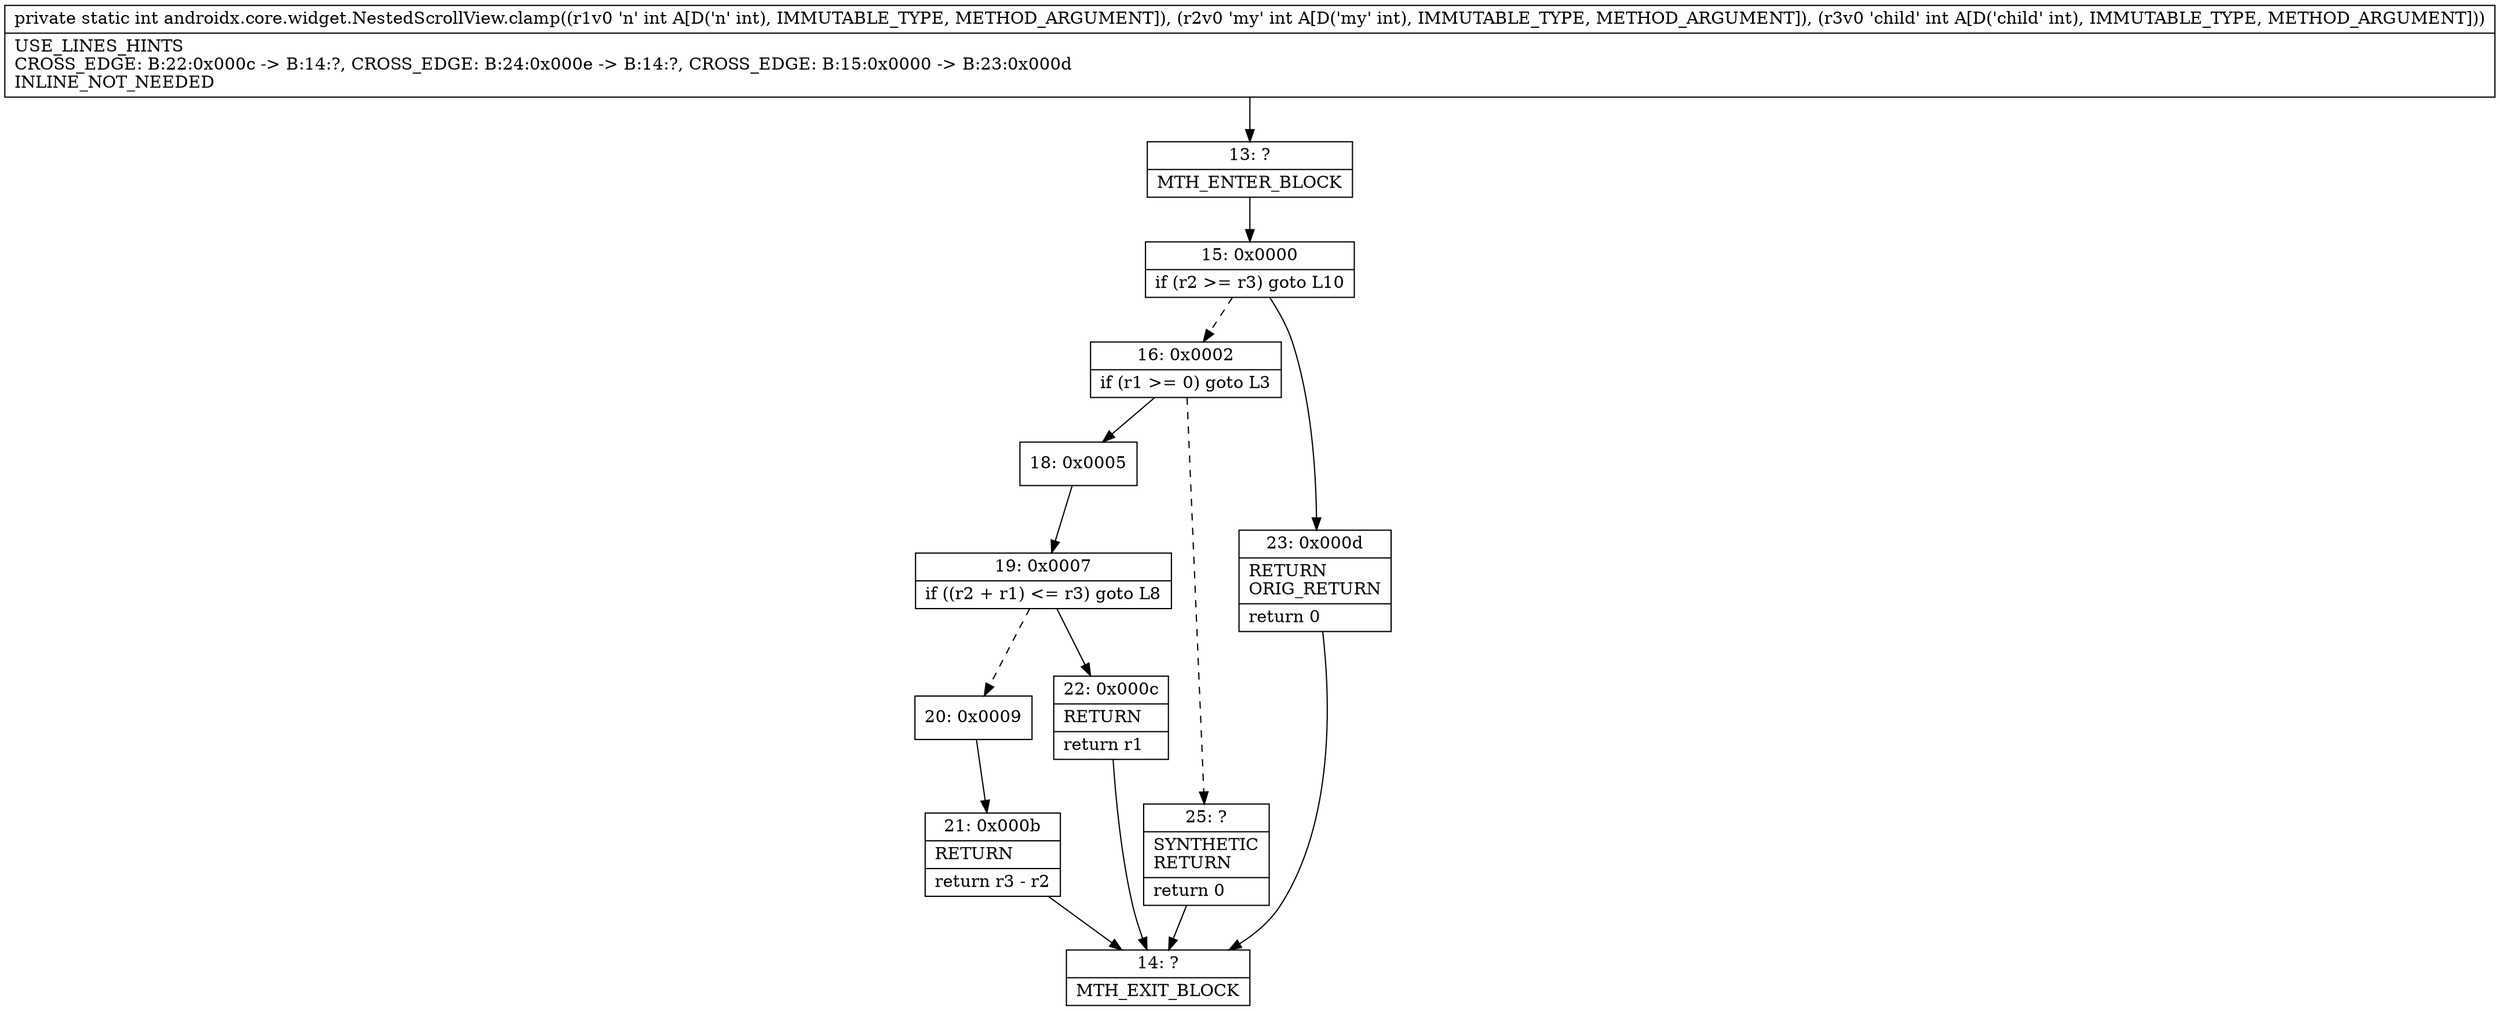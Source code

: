 digraph "CFG forandroidx.core.widget.NestedScrollView.clamp(III)I" {
Node_13 [shape=record,label="{13\:\ ?|MTH_ENTER_BLOCK\l}"];
Node_15 [shape=record,label="{15\:\ 0x0000|if (r2 \>= r3) goto L10\l}"];
Node_16 [shape=record,label="{16\:\ 0x0002|if (r1 \>= 0) goto L3\l}"];
Node_18 [shape=record,label="{18\:\ 0x0005}"];
Node_19 [shape=record,label="{19\:\ 0x0007|if ((r2 + r1) \<= r3) goto L8\l}"];
Node_20 [shape=record,label="{20\:\ 0x0009}"];
Node_21 [shape=record,label="{21\:\ 0x000b|RETURN\l|return r3 \- r2\l}"];
Node_14 [shape=record,label="{14\:\ ?|MTH_EXIT_BLOCK\l}"];
Node_22 [shape=record,label="{22\:\ 0x000c|RETURN\l|return r1\l}"];
Node_25 [shape=record,label="{25\:\ ?|SYNTHETIC\lRETURN\l|return 0\l}"];
Node_23 [shape=record,label="{23\:\ 0x000d|RETURN\lORIG_RETURN\l|return 0\l}"];
MethodNode[shape=record,label="{private static int androidx.core.widget.NestedScrollView.clamp((r1v0 'n' int A[D('n' int), IMMUTABLE_TYPE, METHOD_ARGUMENT]), (r2v0 'my' int A[D('my' int), IMMUTABLE_TYPE, METHOD_ARGUMENT]), (r3v0 'child' int A[D('child' int), IMMUTABLE_TYPE, METHOD_ARGUMENT]))  | USE_LINES_HINTS\lCROSS_EDGE: B:22:0x000c \-\> B:14:?, CROSS_EDGE: B:24:0x000e \-\> B:14:?, CROSS_EDGE: B:15:0x0000 \-\> B:23:0x000d\lINLINE_NOT_NEEDED\l}"];
MethodNode -> Node_13;Node_13 -> Node_15;
Node_15 -> Node_16[style=dashed];
Node_15 -> Node_23;
Node_16 -> Node_18;
Node_16 -> Node_25[style=dashed];
Node_18 -> Node_19;
Node_19 -> Node_20[style=dashed];
Node_19 -> Node_22;
Node_20 -> Node_21;
Node_21 -> Node_14;
Node_22 -> Node_14;
Node_25 -> Node_14;
Node_23 -> Node_14;
}

